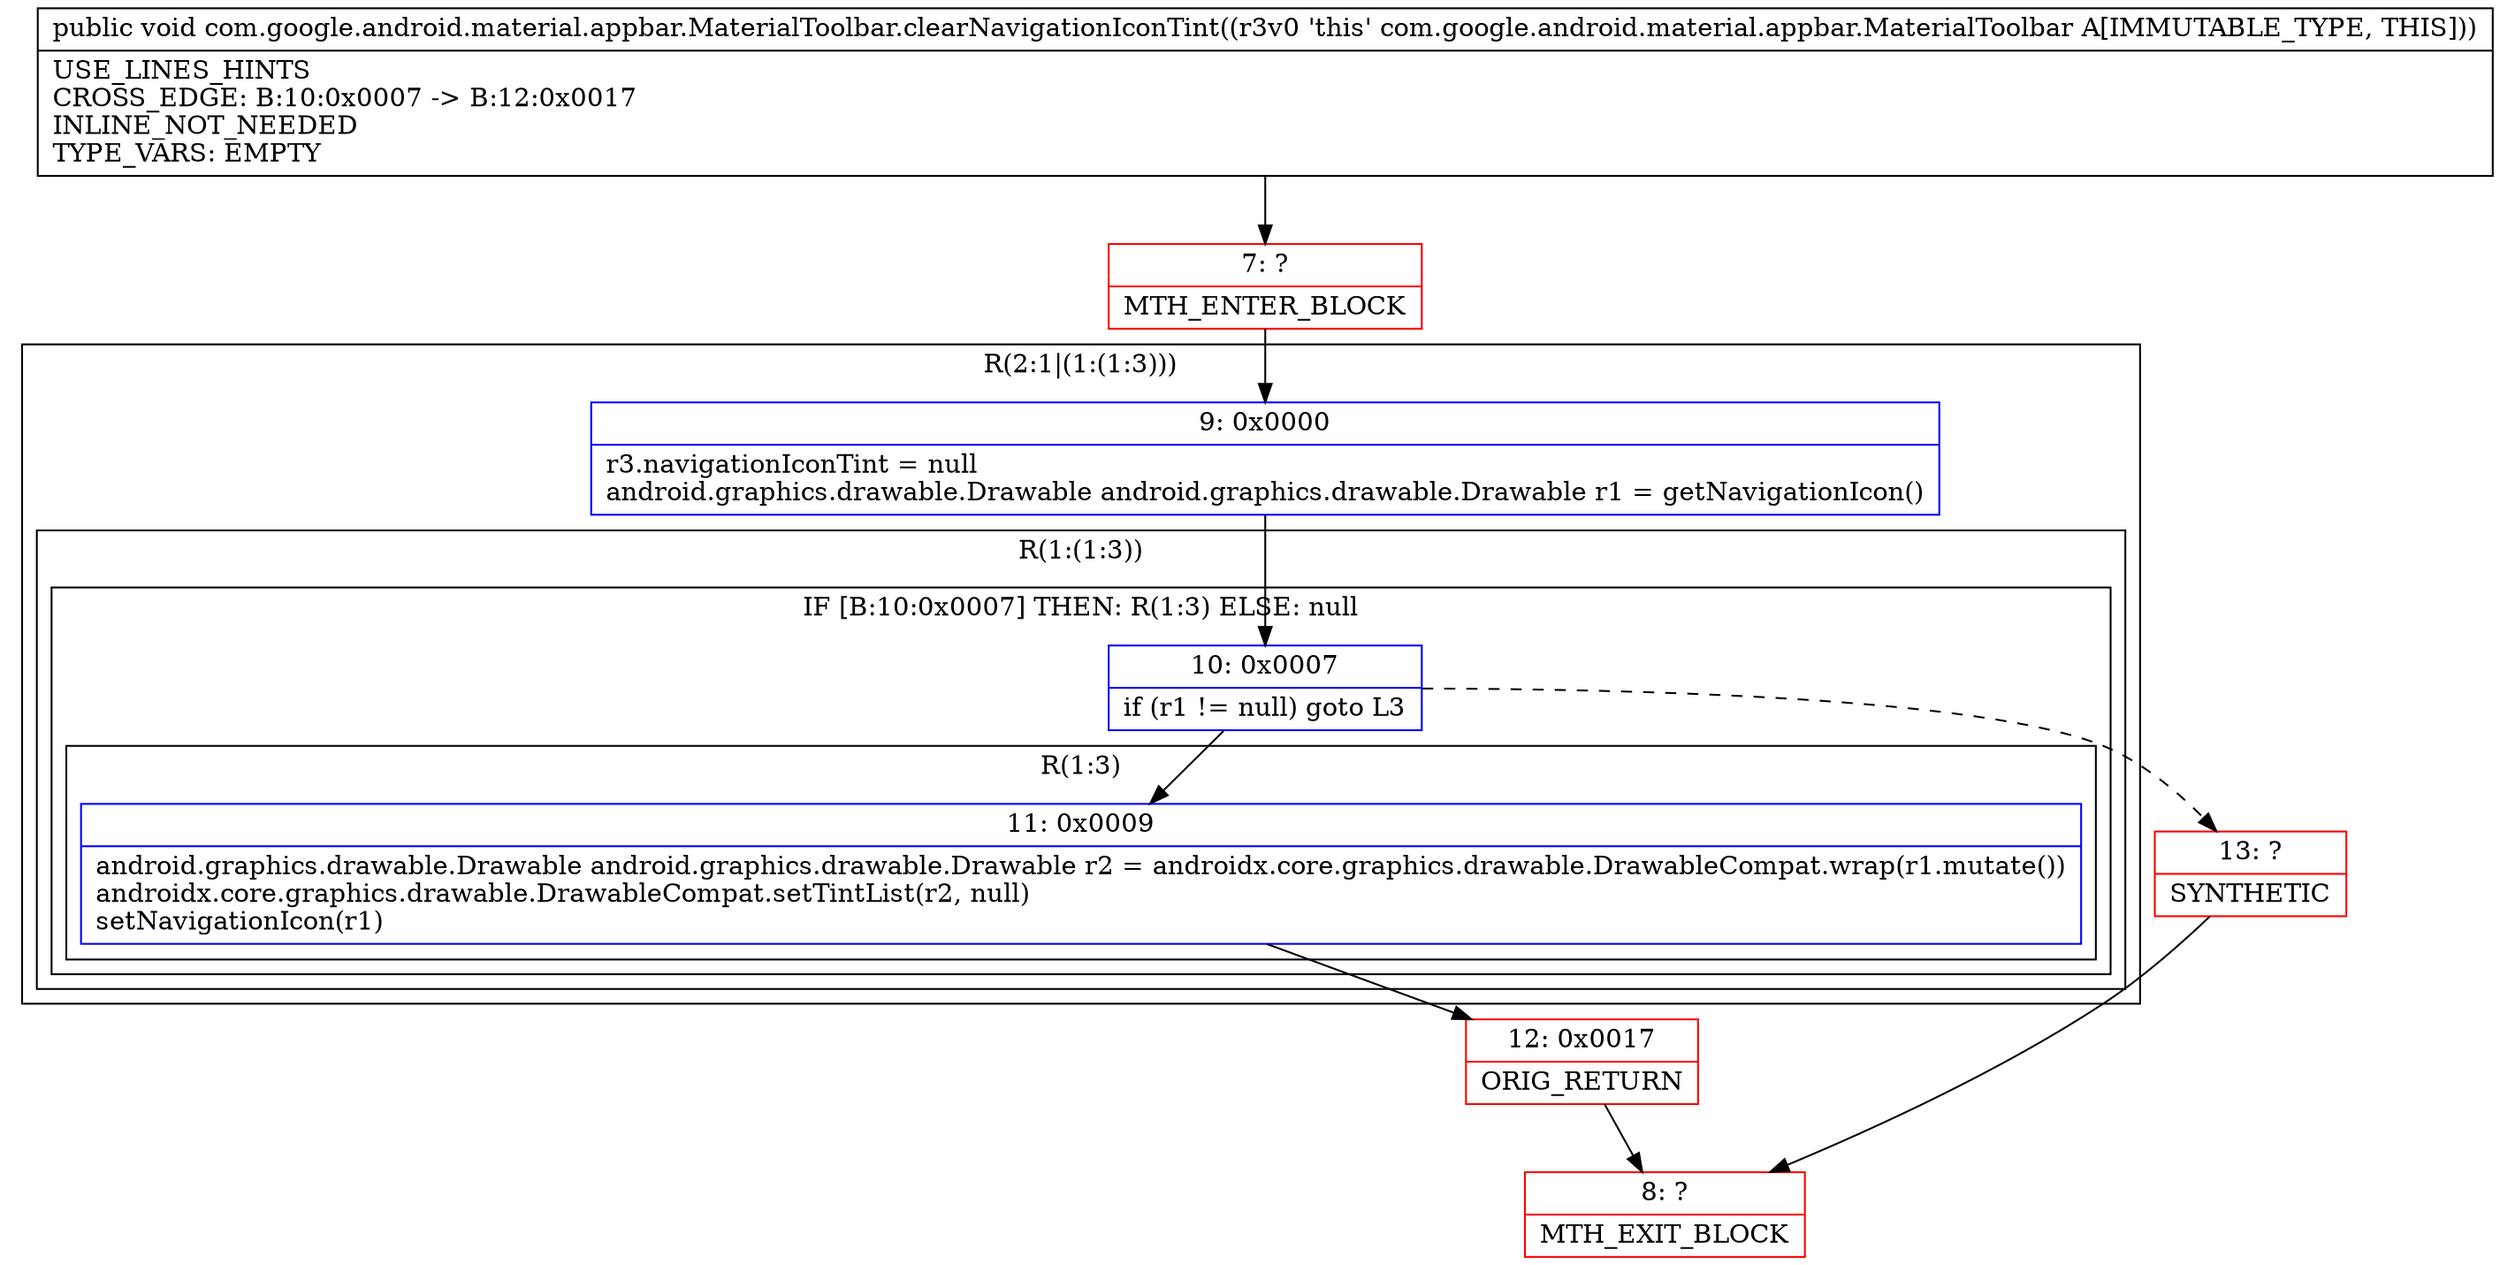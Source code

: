 digraph "CFG forcom.google.android.material.appbar.MaterialToolbar.clearNavigationIconTint()V" {
subgraph cluster_Region_999964458 {
label = "R(2:1|(1:(1:3)))";
node [shape=record,color=blue];
Node_9 [shape=record,label="{9\:\ 0x0000|r3.navigationIconTint = null\landroid.graphics.drawable.Drawable android.graphics.drawable.Drawable r1 = getNavigationIcon()\l}"];
subgraph cluster_Region_1678128535 {
label = "R(1:(1:3))";
node [shape=record,color=blue];
subgraph cluster_IfRegion_449289935 {
label = "IF [B:10:0x0007] THEN: R(1:3) ELSE: null";
node [shape=record,color=blue];
Node_10 [shape=record,label="{10\:\ 0x0007|if (r1 != null) goto L3\l}"];
subgraph cluster_Region_1553381207 {
label = "R(1:3)";
node [shape=record,color=blue];
Node_11 [shape=record,label="{11\:\ 0x0009|android.graphics.drawable.Drawable android.graphics.drawable.Drawable r2 = androidx.core.graphics.drawable.DrawableCompat.wrap(r1.mutate())\landroidx.core.graphics.drawable.DrawableCompat.setTintList(r2, null)\lsetNavigationIcon(r1)\l}"];
}
}
}
}
Node_7 [shape=record,color=red,label="{7\:\ ?|MTH_ENTER_BLOCK\l}"];
Node_12 [shape=record,color=red,label="{12\:\ 0x0017|ORIG_RETURN\l}"];
Node_8 [shape=record,color=red,label="{8\:\ ?|MTH_EXIT_BLOCK\l}"];
Node_13 [shape=record,color=red,label="{13\:\ ?|SYNTHETIC\l}"];
MethodNode[shape=record,label="{public void com.google.android.material.appbar.MaterialToolbar.clearNavigationIconTint((r3v0 'this' com.google.android.material.appbar.MaterialToolbar A[IMMUTABLE_TYPE, THIS]))  | USE_LINES_HINTS\lCROSS_EDGE: B:10:0x0007 \-\> B:12:0x0017\lINLINE_NOT_NEEDED\lTYPE_VARS: EMPTY\l}"];
MethodNode -> Node_7;Node_9 -> Node_10;
Node_10 -> Node_11;
Node_10 -> Node_13[style=dashed];
Node_11 -> Node_12;
Node_7 -> Node_9;
Node_12 -> Node_8;
Node_13 -> Node_8;
}


